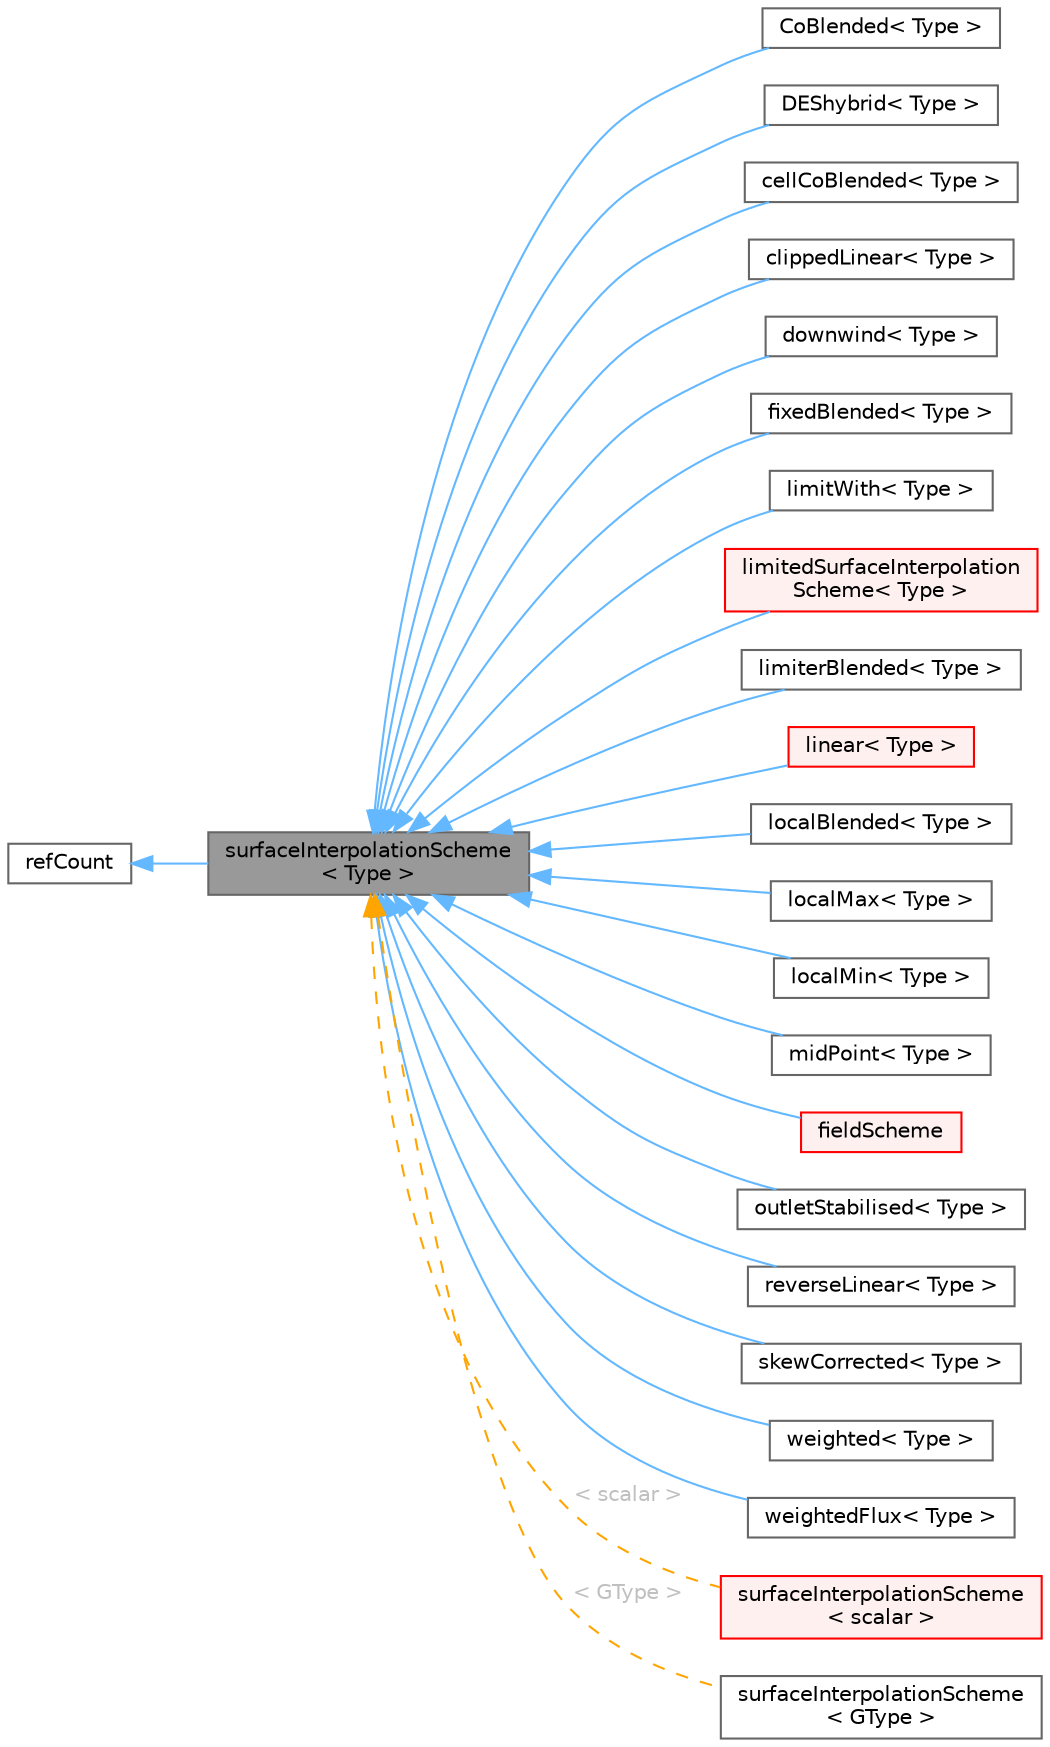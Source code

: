 digraph "surfaceInterpolationScheme&lt; Type &gt;"
{
 // LATEX_PDF_SIZE
  bgcolor="transparent";
  edge [fontname=Helvetica,fontsize=10,labelfontname=Helvetica,labelfontsize=10];
  node [fontname=Helvetica,fontsize=10,shape=box,height=0.2,width=0.4];
  rankdir="LR";
  Node1 [id="Node000001",label="surfaceInterpolationScheme\l\< Type \>",height=0.2,width=0.4,color="gray40", fillcolor="grey60", style="filled", fontcolor="black",tooltip="Abstract base class for surface interpolation schemes."];
  Node2 -> Node1 [id="edge1_Node000001_Node000002",dir="back",color="steelblue1",style="solid",tooltip=" "];
  Node2 [id="Node000002",label="refCount",height=0.2,width=0.4,color="gray40", fillcolor="white", style="filled",URL="$classFoam_1_1refCount.html",tooltip="Reference counter for various OpenFOAM components."];
  Node1 -> Node3 [id="edge2_Node000001_Node000003",dir="back",color="steelblue1",style="solid",tooltip=" "];
  Node3 [id="Node000003",label="CoBlended\< Type \>",height=0.2,width=0.4,color="gray40", fillcolor="white", style="filled",URL="$classFoam_1_1CoBlended.html",tooltip="Two-scheme Courant number based blending differencing scheme."];
  Node1 -> Node4 [id="edge3_Node000001_Node000004",dir="back",color="steelblue1",style="solid",tooltip=" "];
  Node4 [id="Node000004",label="DEShybrid\< Type \>",height=0.2,width=0.4,color="gray40", fillcolor="white", style="filled",URL="$classFoam_1_1DEShybrid.html",tooltip="Improved hybrid convection scheme of Travin et al. for hybrid RAS/LES calculations with enhanced Grey..."];
  Node1 -> Node5 [id="edge4_Node000001_Node000005",dir="back",color="steelblue1",style="solid",tooltip=" "];
  Node5 [id="Node000005",label="cellCoBlended\< Type \>",height=0.2,width=0.4,color="gray40", fillcolor="white", style="filled",URL="$classFoam_1_1cellCoBlended.html",tooltip="Two-scheme cell-based Courant number based blending differencing scheme."];
  Node1 -> Node6 [id="edge5_Node000001_Node000006",dir="back",color="steelblue1",style="solid",tooltip=" "];
  Node6 [id="Node000006",label="clippedLinear\< Type \>",height=0.2,width=0.4,color="gray40", fillcolor="white", style="filled",URL="$classFoam_1_1clippedLinear.html",tooltip="Central-differencing interpolation scheme using clipped-weights to improve stability on meshes with v..."];
  Node1 -> Node7 [id="edge6_Node000001_Node000007",dir="back",color="steelblue1",style="solid",tooltip=" "];
  Node7 [id="Node000007",label="downwind\< Type \>",height=0.2,width=0.4,color="gray40", fillcolor="white", style="filled",URL="$classFoam_1_1downwind.html",tooltip="Downwind differencing scheme class."];
  Node1 -> Node8 [id="edge7_Node000001_Node000008",dir="back",color="steelblue1",style="solid",tooltip=" "];
  Node8 [id="Node000008",label="fixedBlended\< Type \>",height=0.2,width=0.4,color="gray40", fillcolor="white", style="filled",URL="$classFoam_1_1fixedBlended.html",tooltip="Two-scheme fixed-blending differencing scheme."];
  Node1 -> Node9 [id="edge8_Node000001_Node000009",dir="back",color="steelblue1",style="solid",tooltip=" "];
  Node9 [id="Node000009",label="limitWith\< Type \>",height=0.2,width=0.4,color="gray40", fillcolor="white", style="filled",URL="$classFoam_1_1limitWith.html",tooltip="limitWith differencing scheme limits the specified scheme with the specified limiter."];
  Node1 -> Node10 [id="edge9_Node000001_Node000010",dir="back",color="steelblue1",style="solid",tooltip=" "];
  Node10 [id="Node000010",label="limitedSurfaceInterpolation\lScheme\< Type \>",height=0.2,width=0.4,color="red", fillcolor="#FFF0F0", style="filled",URL="$classFoam_1_1limitedSurfaceInterpolationScheme.html",tooltip="Abstract base class for limited surface interpolation schemes."];
  Node1 -> Node23 [id="edge10_Node000001_Node000023",dir="back",color="steelblue1",style="solid",tooltip=" "];
  Node23 [id="Node000023",label="limiterBlended\< Type \>",height=0.2,width=0.4,color="gray40", fillcolor="white", style="filled",URL="$classFoam_1_1limiterBlended.html",tooltip="Blends two specified schemes using the limiter function provided by a limitedSurfaceInterpolationSche..."];
  Node1 -> Node24 [id="edge11_Node000001_Node000024",dir="back",color="steelblue1",style="solid",tooltip=" "];
  Node24 [id="Node000024",label="linear\< Type \>",height=0.2,width=0.4,color="red", fillcolor="#FFF0F0", style="filled",URL="$classFoam_1_1linear.html",tooltip="Central-differencing interpolation scheme class."];
  Node1 -> Node29 [id="edge12_Node000001_Node000029",dir="back",color="steelblue1",style="solid",tooltip=" "];
  Node29 [id="Node000029",label="localBlended\< Type \>",height=0.2,width=0.4,color="gray40", fillcolor="white", style="filled",URL="$classFoam_1_1localBlended.html",tooltip="Two-scheme localBlended differencing scheme."];
  Node1 -> Node30 [id="edge13_Node000001_Node000030",dir="back",color="steelblue1",style="solid",tooltip=" "];
  Node30 [id="Node000030",label="localMax\< Type \>",height=0.2,width=0.4,color="gray40", fillcolor="white", style="filled",URL="$classFoam_1_1localMax.html",tooltip="LocalMax-mean differencing scheme class."];
  Node1 -> Node31 [id="edge14_Node000001_Node000031",dir="back",color="steelblue1",style="solid",tooltip=" "];
  Node31 [id="Node000031",label="localMin\< Type \>",height=0.2,width=0.4,color="gray40", fillcolor="white", style="filled",URL="$classFoam_1_1localMin.html",tooltip="LocalMin-mean differencing scheme class."];
  Node1 -> Node32 [id="edge15_Node000001_Node000032",dir="back",color="steelblue1",style="solid",tooltip=" "];
  Node32 [id="Node000032",label="midPoint\< Type \>",height=0.2,width=0.4,color="gray40", fillcolor="white", style="filled",URL="$classFoam_1_1midPoint.html",tooltip="Mid-point interpolation (weighting factors = 0.5) scheme class."];
  Node1 -> Node33 [id="edge16_Node000001_Node000033",dir="back",color="steelblue1",style="solid",tooltip=" "];
  Node33 [id="Node000033",label="fieldScheme",height=0.2,width=0.4,color="red", fillcolor="#FFF0F0", style="filled",URL="$classFoam_1_1multivariateSurfaceInterpolationScheme_1_1fieldScheme.html",tooltip=" "];
  Node1 -> Node36 [id="edge17_Node000001_Node000036",dir="back",color="steelblue1",style="solid",tooltip=" "];
  Node36 [id="Node000036",label="outletStabilised\< Type \>",height=0.2,width=0.4,color="gray40", fillcolor="white", style="filled",URL="$classFoam_1_1outletStabilised.html",tooltip="Outlet-stabilised interpolation scheme which applies upwind differencing to the faces of the cells ad..."];
  Node1 -> Node37 [id="edge18_Node000001_Node000037",dir="back",color="steelblue1",style="solid",tooltip=" "];
  Node37 [id="Node000037",label="reverseLinear\< Type \>",height=0.2,width=0.4,color="gray40", fillcolor="white", style="filled",URL="$classFoam_1_1reverseLinear.html",tooltip="Inversed weight central-differencing interpolation scheme class."];
  Node1 -> Node38 [id="edge19_Node000001_Node000038",dir="back",color="steelblue1",style="solid",tooltip=" "];
  Node38 [id="Node000038",label="skewCorrected\< Type \>",height=0.2,width=0.4,color="gray40", fillcolor="white", style="filled",URL="$classFoam_1_1skewCorrected.html",tooltip="Skewness-corrected interpolation scheme that applies an explicit correction to given scheme."];
  Node1 -> Node39 [id="edge20_Node000001_Node000039",dir="back",color="steelblue1",style="solid",tooltip=" "];
  Node39 [id="Node000039",label="weighted\< Type \>",height=0.2,width=0.4,color="gray40", fillcolor="white", style="filled",URL="$classFoam_1_1weighted.html",tooltip="Interpolation scheme class using weights looked-up from the objectRegistry."];
  Node1 -> Node40 [id="edge21_Node000001_Node000040",dir="back",color="steelblue1",style="solid",tooltip=" "];
  Node40 [id="Node000040",label="weightedFlux\< Type \>",height=0.2,width=0.4,color="gray40", fillcolor="white", style="filled",URL="$classFoam_1_1weightedFlux.html",tooltip="Weighted flux interpolation scheme class."];
  Node1 -> Node41 [id="edge22_Node000001_Node000041",dir="back",color="orange",style="dashed",tooltip=" ",label=" \< scalar \>",fontcolor="grey" ];
  Node41 [id="Node000041",label="surfaceInterpolationScheme\l\< scalar \>",height=0.2,width=0.4,color="red", fillcolor="#FFF0F0", style="filled",URL="$classFoam_1_1surfaceInterpolationScheme.html",tooltip=" "];
  Node1 -> Node43 [id="edge23_Node000001_Node000043",dir="back",color="orange",style="dashed",tooltip=" ",label=" \< GType \>",fontcolor="grey" ];
  Node43 [id="Node000043",label="surfaceInterpolationScheme\l\< GType \>",height=0.2,width=0.4,color="gray40", fillcolor="white", style="filled",URL="$classFoam_1_1surfaceInterpolationScheme.html",tooltip=" "];
}
